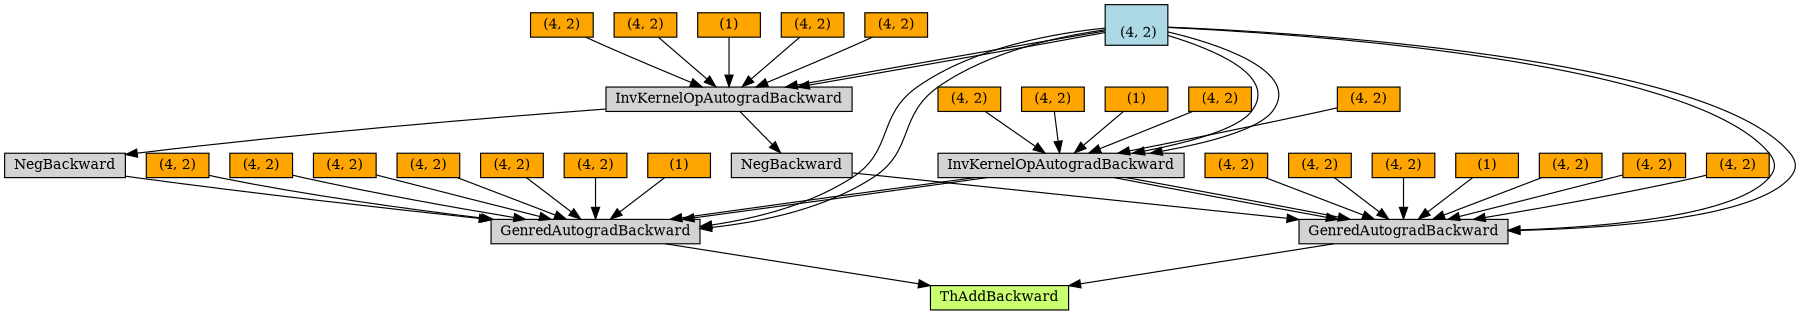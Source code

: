 digraph {
	graph [size="12,12"]
	node [align=left fontsize=12 height=0.2 ranksep=0.1 shape=box style=filled]
	4711219440 [label=ThAddBackward fillcolor=darkolivegreen1]
	4711461424 -> 4711219440
	4711461424 [label=GenredAutogradBackward]
	4406139928 -> 4711461424
	4406139928 [label="
 (4, 2)" fillcolor=lightblue]
	4406139928 -> 4711461424
	4710950400 -> 4711461424
	4710950400 [label=InvKernelOpAutogradBackward]
	4406139928 -> 4710950400
	4406139928 -> 4710950400
	4711511600 -> 4710950400
	4711511600 [label="(4, 2)" fillcolor=orange]
	4711511240 -> 4710950400
	4711511240 [label="(4, 2)" fillcolor=orange]
	4711510736 -> 4710950400
	4711510736 [label="(4, 2)" fillcolor=orange]
	4711510880 -> 4710950400
	4711510880 [label="(1)" fillcolor=orange]
	4711511024 -> 4710950400
	4711511024 [label="(4, 2)" fillcolor=orange]
	4711221680 -> 4711461424
	4711221680 [label=NegBackward]
	4711460936 -> 4711221680
	4711460936 [label=InvKernelOpAutogradBackward]
	4406139928 -> 4711460936
	4406139928 -> 4711460936
	4711511816 -> 4711460936
	4711511816 [label="(4, 2)" fillcolor=orange]
	4711511744 -> 4711460936
	4711511744 [label="(4, 2)" fillcolor=orange]
	4711511888 -> 4711460936
	4711511888 [label="(4, 2)" fillcolor=orange]
	4711511960 -> 4711460936
	4711511960 [label="(1)" fillcolor=orange]
	4711512032 -> 4711460936
	4711512032 [label="(4, 2)" fillcolor=orange]
	4710950400 -> 4711461424
	4711512104 -> 4711461424
	4711512104 [label="(4, 2)" fillcolor=orange]
	4711512176 -> 4711461424
	4711512176 [label="(4, 2)" fillcolor=orange]
	4711512248 -> 4711461424
	4711512248 [label="(4, 2)" fillcolor=orange]
	4711512320 -> 4711461424
	4711512320 [label="(1)" fillcolor=orange]
	4711512392 -> 4711461424
	4711512392 [label="(4, 2)" fillcolor=orange]
	4711512464 -> 4711461424
	4711512464 [label="(4, 2)" fillcolor=orange]
	4711512536 -> 4711461424
	4711512536 [label="(4, 2)" fillcolor=orange]
	4711461912 -> 4711219440
	4711461912 [label=GenredAutogradBackward]
	4406139928 -> 4711461912
	4406139928 -> 4711461912
	4710950400 -> 4711461912
	4711316000 -> 4711461912
	4711316000 [label=NegBackward]
	4711460936 -> 4711316000
	4710950400 -> 4711461912
	4711512680 -> 4711461912
	4711512680 [label="(4, 2)" fillcolor=orange]
	4711512608 -> 4711461912
	4711512608 [label="(4, 2)" fillcolor=orange]
	4711512752 -> 4711461912
	4711512752 [label="(4, 2)" fillcolor=orange]
	4711512824 -> 4711461912
	4711512824 [label="(1)" fillcolor=orange]
	4711512896 -> 4711461912
	4711512896 [label="(4, 2)" fillcolor=orange]
	4711512968 -> 4711461912
	4711512968 [label="(4, 2)" fillcolor=orange]
	4711513040 -> 4711461912
	4711513040 [label="(4, 2)" fillcolor=orange]
}
